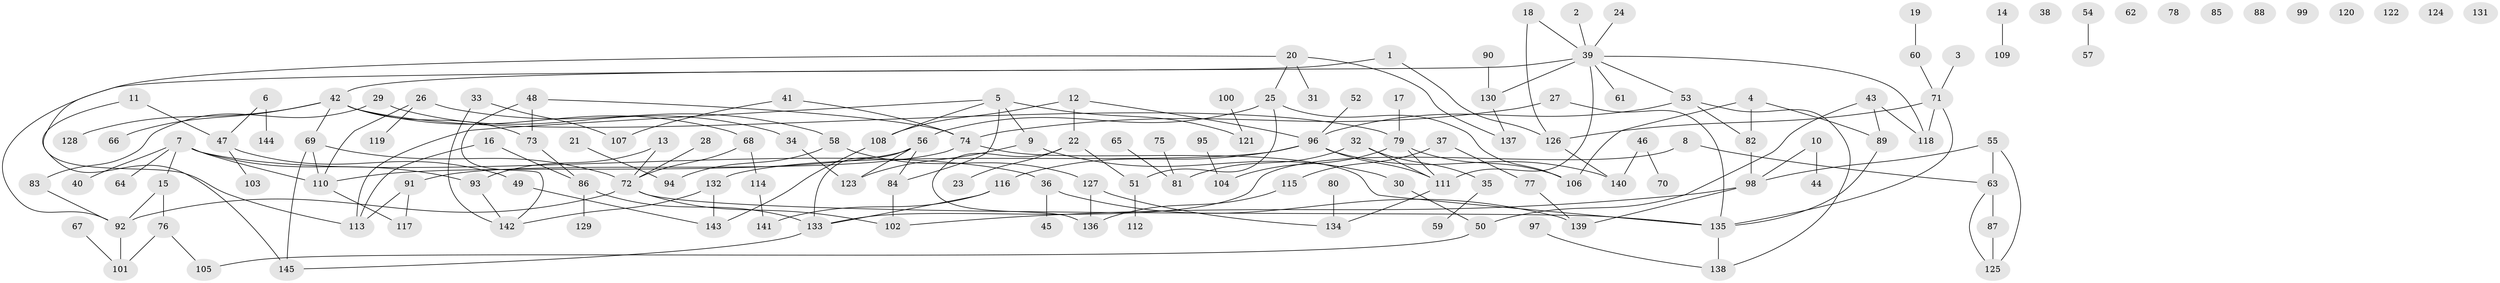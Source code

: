 // coarse degree distribution, {2: 0.14942528735632185, 8: 0.022988505747126436, 1: 0.26436781609195403, 3: 0.1839080459770115, 6: 0.05747126436781609, 5: 0.10344827586206896, 4: 0.04597701149425287, 0: 0.13793103448275862, 9: 0.022988505747126436, 10: 0.011494252873563218}
// Generated by graph-tools (version 1.1) at 2025/16/03/04/25 18:16:31]
// undirected, 145 vertices, 178 edges
graph export_dot {
graph [start="1"]
  node [color=gray90,style=filled];
  1;
  2;
  3;
  4;
  5;
  6;
  7;
  8;
  9;
  10;
  11;
  12;
  13;
  14;
  15;
  16;
  17;
  18;
  19;
  20;
  21;
  22;
  23;
  24;
  25;
  26;
  27;
  28;
  29;
  30;
  31;
  32;
  33;
  34;
  35;
  36;
  37;
  38;
  39;
  40;
  41;
  42;
  43;
  44;
  45;
  46;
  47;
  48;
  49;
  50;
  51;
  52;
  53;
  54;
  55;
  56;
  57;
  58;
  59;
  60;
  61;
  62;
  63;
  64;
  65;
  66;
  67;
  68;
  69;
  70;
  71;
  72;
  73;
  74;
  75;
  76;
  77;
  78;
  79;
  80;
  81;
  82;
  83;
  84;
  85;
  86;
  87;
  88;
  89;
  90;
  91;
  92;
  93;
  94;
  95;
  96;
  97;
  98;
  99;
  100;
  101;
  102;
  103;
  104;
  105;
  106;
  107;
  108;
  109;
  110;
  111;
  112;
  113;
  114;
  115;
  116;
  117;
  118;
  119;
  120;
  121;
  122;
  123;
  124;
  125;
  126;
  127;
  128;
  129;
  130;
  131;
  132;
  133;
  134;
  135;
  136;
  137;
  138;
  139;
  140;
  141;
  142;
  143;
  144;
  145;
  1 -- 42;
  1 -- 126;
  2 -- 39;
  3 -- 71;
  4 -- 82;
  4 -- 89;
  4 -- 106;
  5 -- 9;
  5 -- 84;
  5 -- 108;
  5 -- 113;
  5 -- 121;
  6 -- 47;
  6 -- 144;
  7 -- 15;
  7 -- 36;
  7 -- 40;
  7 -- 64;
  7 -- 93;
  7 -- 110;
  8 -- 63;
  8 -- 133;
  9 -- 30;
  9 -- 123;
  10 -- 44;
  10 -- 98;
  11 -- 47;
  11 -- 145;
  12 -- 22;
  12 -- 96;
  12 -- 108;
  13 -- 72;
  13 -- 93;
  14 -- 109;
  15 -- 76;
  15 -- 92;
  16 -- 86;
  16 -- 113;
  17 -- 79;
  18 -- 39;
  18 -- 126;
  19 -- 60;
  20 -- 25;
  20 -- 31;
  20 -- 113;
  20 -- 137;
  21 -- 94;
  22 -- 23;
  22 -- 51;
  22 -- 136;
  24 -- 39;
  25 -- 51;
  25 -- 56;
  25 -- 106;
  26 -- 58;
  26 -- 110;
  26 -- 119;
  27 -- 74;
  27 -- 135;
  28 -- 72;
  29 -- 34;
  29 -- 83;
  30 -- 50;
  32 -- 35;
  32 -- 81;
  32 -- 111;
  33 -- 107;
  33 -- 142;
  34 -- 123;
  35 -- 59;
  36 -- 45;
  36 -- 139;
  37 -- 77;
  37 -- 115;
  39 -- 53;
  39 -- 61;
  39 -- 92;
  39 -- 111;
  39 -- 118;
  39 -- 130;
  41 -- 74;
  41 -- 107;
  42 -- 66;
  42 -- 68;
  42 -- 69;
  42 -- 73;
  42 -- 79;
  42 -- 128;
  43 -- 50;
  43 -- 89;
  43 -- 118;
  46 -- 70;
  46 -- 140;
  47 -- 49;
  47 -- 103;
  48 -- 73;
  48 -- 74;
  48 -- 142;
  49 -- 143;
  50 -- 105;
  51 -- 112;
  52 -- 96;
  53 -- 82;
  53 -- 96;
  53 -- 138;
  54 -- 57;
  55 -- 63;
  55 -- 98;
  55 -- 125;
  56 -- 84;
  56 -- 110;
  56 -- 123;
  56 -- 133;
  58 -- 94;
  58 -- 127;
  60 -- 71;
  63 -- 87;
  63 -- 125;
  65 -- 81;
  67 -- 101;
  68 -- 72;
  68 -- 114;
  69 -- 72;
  69 -- 110;
  69 -- 145;
  71 -- 118;
  71 -- 126;
  71 -- 135;
  72 -- 92;
  72 -- 102;
  72 -- 135;
  73 -- 86;
  74 -- 91;
  74 -- 135;
  75 -- 81;
  76 -- 101;
  76 -- 105;
  77 -- 139;
  79 -- 104;
  79 -- 106;
  79 -- 111;
  80 -- 134;
  82 -- 98;
  83 -- 92;
  84 -- 102;
  86 -- 129;
  86 -- 133;
  87 -- 125;
  89 -- 135;
  90 -- 130;
  91 -- 113;
  91 -- 117;
  92 -- 101;
  93 -- 142;
  95 -- 104;
  96 -- 111;
  96 -- 116;
  96 -- 132;
  96 -- 140;
  97 -- 138;
  98 -- 102;
  98 -- 139;
  100 -- 121;
  108 -- 143;
  110 -- 117;
  111 -- 134;
  114 -- 141;
  115 -- 136;
  116 -- 133;
  116 -- 141;
  126 -- 140;
  127 -- 134;
  127 -- 136;
  130 -- 137;
  132 -- 142;
  132 -- 143;
  133 -- 145;
  135 -- 138;
}
